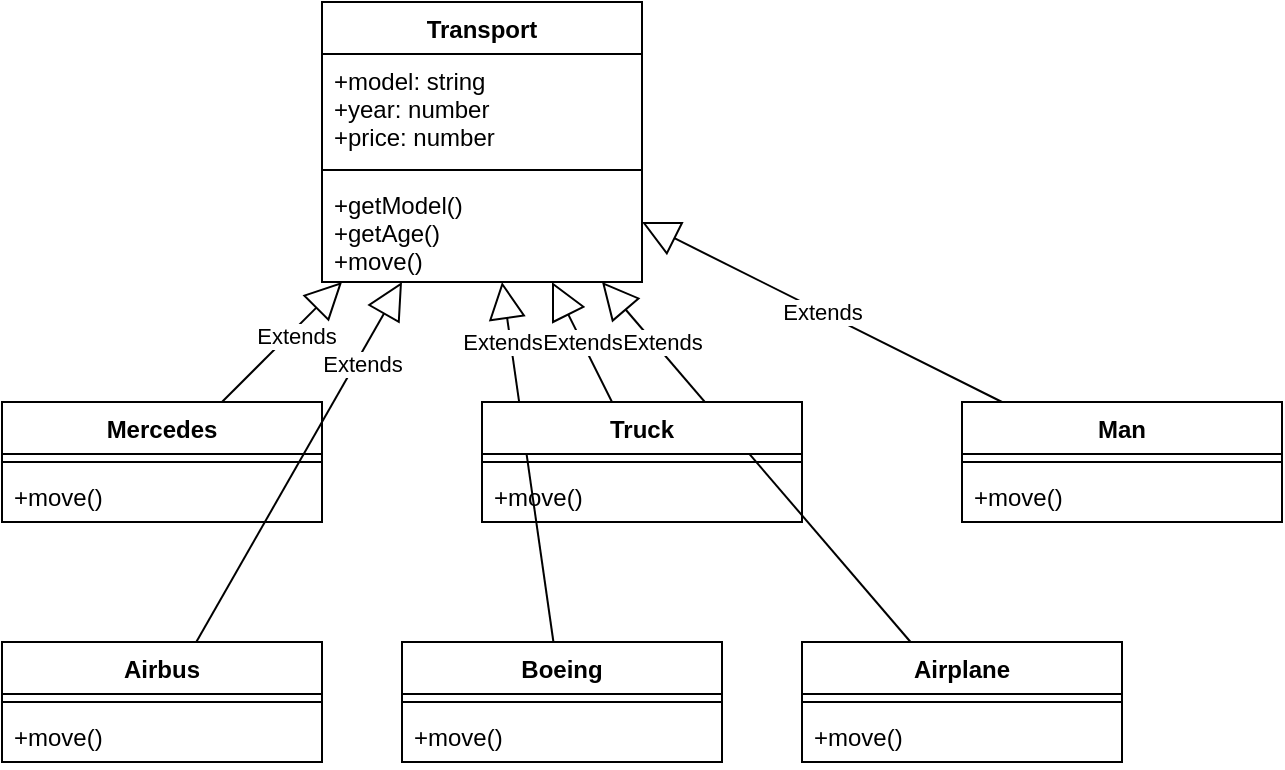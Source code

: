 <mxfile version="14.4.3" type="device"><diagram id="C5RBs43oDa-KdzZeNtuy" name="Page-1"><mxGraphModel dx="852" dy="494" grid="1" gridSize="10" guides="1" tooltips="1" connect="1" arrows="1" fold="1" page="1" pageScale="1" pageWidth="827" pageHeight="1169" math="0" shadow="0"><root><mxCell id="WIyWlLk6GJQsqaUBKTNV-0"/><mxCell id="WIyWlLk6GJQsqaUBKTNV-1" parent="WIyWlLk6GJQsqaUBKTNV-0"/><mxCell id="doc5ruwBWKz6CcdQ7igS-1" value="Transport" style="swimlane;fontStyle=1;align=center;verticalAlign=top;childLayout=stackLayout;horizontal=1;startSize=26;horizontalStack=0;resizeParent=1;resizeParentMax=0;resizeLast=0;collapsible=1;marginBottom=0;" vertex="1" parent="WIyWlLk6GJQsqaUBKTNV-1"><mxGeometry x="320" y="40" width="160" height="140" as="geometry"><mxRectangle x="120" y="560" width="90" height="26" as="alternateBounds"/></mxGeometry></mxCell><mxCell id="doc5ruwBWKz6CcdQ7igS-2" value="+model: string&#10;+year: number&#10;+price: number" style="text;strokeColor=none;fillColor=none;align=left;verticalAlign=top;spacingLeft=4;spacingRight=4;overflow=hidden;rotatable=0;points=[[0,0.5],[1,0.5]];portConstraint=eastwest;" vertex="1" parent="doc5ruwBWKz6CcdQ7igS-1"><mxGeometry y="26" width="160" height="54" as="geometry"/></mxCell><mxCell id="doc5ruwBWKz6CcdQ7igS-3" value="" style="line;strokeWidth=1;fillColor=none;align=left;verticalAlign=middle;spacingTop=-1;spacingLeft=3;spacingRight=3;rotatable=0;labelPosition=right;points=[];portConstraint=eastwest;" vertex="1" parent="doc5ruwBWKz6CcdQ7igS-1"><mxGeometry y="80" width="160" height="8" as="geometry"/></mxCell><mxCell id="doc5ruwBWKz6CcdQ7igS-4" value="+getModel()&#10;+getAge()&#10;+move()" style="text;strokeColor=none;fillColor=none;align=left;verticalAlign=top;spacingLeft=4;spacingRight=4;overflow=hidden;rotatable=0;points=[[0,0.5],[1,0.5]];portConstraint=eastwest;" vertex="1" parent="doc5ruwBWKz6CcdQ7igS-1"><mxGeometry y="88" width="160" height="52" as="geometry"/></mxCell><mxCell id="doc5ruwBWKz6CcdQ7igS-13" value="Man&#10;" style="swimlane;fontStyle=1;align=center;verticalAlign=top;childLayout=stackLayout;horizontal=1;startSize=26;horizontalStack=0;resizeParent=1;resizeParentMax=0;resizeLast=0;collapsible=1;marginBottom=0;" vertex="1" parent="WIyWlLk6GJQsqaUBKTNV-1"><mxGeometry x="640" y="240" width="160" height="60" as="geometry"><mxRectangle x="120" y="560" width="90" height="26" as="alternateBounds"/></mxGeometry></mxCell><mxCell id="doc5ruwBWKz6CcdQ7igS-14" value="" style="line;strokeWidth=1;fillColor=none;align=left;verticalAlign=middle;spacingTop=-1;spacingLeft=3;spacingRight=3;rotatable=0;labelPosition=right;points=[];portConstraint=eastwest;" vertex="1" parent="doc5ruwBWKz6CcdQ7igS-13"><mxGeometry y="26" width="160" height="8" as="geometry"/></mxCell><mxCell id="doc5ruwBWKz6CcdQ7igS-15" value="+move()" style="text;strokeColor=none;fillColor=none;align=left;verticalAlign=top;spacingLeft=4;spacingRight=4;overflow=hidden;rotatable=0;points=[[0,0.5],[1,0.5]];portConstraint=eastwest;" vertex="1" parent="doc5ruwBWKz6CcdQ7igS-13"><mxGeometry y="34" width="160" height="26" as="geometry"/></mxCell><mxCell id="doc5ruwBWKz6CcdQ7igS-16" value="Airbus&#10;" style="swimlane;fontStyle=1;align=center;verticalAlign=top;childLayout=stackLayout;horizontal=1;startSize=26;horizontalStack=0;resizeParent=1;resizeParentMax=0;resizeLast=0;collapsible=1;marginBottom=0;" vertex="1" parent="WIyWlLk6GJQsqaUBKTNV-1"><mxGeometry x="160" y="360" width="160" height="60" as="geometry"><mxRectangle x="120" y="560" width="90" height="26" as="alternateBounds"/></mxGeometry></mxCell><mxCell id="doc5ruwBWKz6CcdQ7igS-17" value="" style="line;strokeWidth=1;fillColor=none;align=left;verticalAlign=middle;spacingTop=-1;spacingLeft=3;spacingRight=3;rotatable=0;labelPosition=right;points=[];portConstraint=eastwest;" vertex="1" parent="doc5ruwBWKz6CcdQ7igS-16"><mxGeometry y="26" width="160" height="8" as="geometry"/></mxCell><mxCell id="doc5ruwBWKz6CcdQ7igS-18" value="+move()" style="text;strokeColor=none;fillColor=none;align=left;verticalAlign=top;spacingLeft=4;spacingRight=4;overflow=hidden;rotatable=0;points=[[0,0.5],[1,0.5]];portConstraint=eastwest;" vertex="1" parent="doc5ruwBWKz6CcdQ7igS-16"><mxGeometry y="34" width="160" height="26" as="geometry"/></mxCell><mxCell id="doc5ruwBWKz6CcdQ7igS-19" value="Boeing&#10;" style="swimlane;fontStyle=1;align=center;verticalAlign=top;childLayout=stackLayout;horizontal=1;startSize=26;horizontalStack=0;resizeParent=1;resizeParentMax=0;resizeLast=0;collapsible=1;marginBottom=0;" vertex="1" parent="WIyWlLk6GJQsqaUBKTNV-1"><mxGeometry x="360" y="360" width="160" height="60" as="geometry"><mxRectangle x="120" y="560" width="90" height="26" as="alternateBounds"/></mxGeometry></mxCell><mxCell id="doc5ruwBWKz6CcdQ7igS-20" value="" style="line;strokeWidth=1;fillColor=none;align=left;verticalAlign=middle;spacingTop=-1;spacingLeft=3;spacingRight=3;rotatable=0;labelPosition=right;points=[];portConstraint=eastwest;" vertex="1" parent="doc5ruwBWKz6CcdQ7igS-19"><mxGeometry y="26" width="160" height="8" as="geometry"/></mxCell><mxCell id="doc5ruwBWKz6CcdQ7igS-21" value="+move()" style="text;strokeColor=none;fillColor=none;align=left;verticalAlign=top;spacingLeft=4;spacingRight=4;overflow=hidden;rotatable=0;points=[[0,0.5],[1,0.5]];portConstraint=eastwest;" vertex="1" parent="doc5ruwBWKz6CcdQ7igS-19"><mxGeometry y="34" width="160" height="26" as="geometry"/></mxCell><mxCell id="doc5ruwBWKz6CcdQ7igS-22" value="Airplane" style="swimlane;fontStyle=1;align=center;verticalAlign=top;childLayout=stackLayout;horizontal=1;startSize=26;horizontalStack=0;resizeParent=1;resizeParentMax=0;resizeLast=0;collapsible=1;marginBottom=0;" vertex="1" parent="WIyWlLk6GJQsqaUBKTNV-1"><mxGeometry x="560" y="360" width="160" height="60" as="geometry"><mxRectangle x="120" y="560" width="90" height="26" as="alternateBounds"/></mxGeometry></mxCell><mxCell id="doc5ruwBWKz6CcdQ7igS-23" value="" style="line;strokeWidth=1;fillColor=none;align=left;verticalAlign=middle;spacingTop=-1;spacingLeft=3;spacingRight=3;rotatable=0;labelPosition=right;points=[];portConstraint=eastwest;" vertex="1" parent="doc5ruwBWKz6CcdQ7igS-22"><mxGeometry y="26" width="160" height="8" as="geometry"/></mxCell><mxCell id="doc5ruwBWKz6CcdQ7igS-24" value="+move()" style="text;strokeColor=none;fillColor=none;align=left;verticalAlign=top;spacingLeft=4;spacingRight=4;overflow=hidden;rotatable=0;points=[[0,0.5],[1,0.5]];portConstraint=eastwest;" vertex="1" parent="doc5ruwBWKz6CcdQ7igS-22"><mxGeometry y="34" width="160" height="26" as="geometry"/></mxCell><mxCell id="doc5ruwBWKz6CcdQ7igS-29" value="Extends" style="endArrow=block;endSize=16;endFill=0;html=1;" edge="1" parent="WIyWlLk6GJQsqaUBKTNV-1" source="doc5ruwBWKz6CcdQ7igS-13" target="doc5ruwBWKz6CcdQ7igS-1"><mxGeometry width="160" relative="1" as="geometry"><mxPoint x="550" y="730" as="sourcePoint"/><mxPoint x="710" y="730" as="targetPoint"/></mxGeometry></mxCell><mxCell id="doc5ruwBWKz6CcdQ7igS-30" value="Extends" style="endArrow=block;endSize=16;endFill=0;html=1;" edge="1" parent="WIyWlLk6GJQsqaUBKTNV-1" source="doc5ruwBWKz6CcdQ7igS-6" target="doc5ruwBWKz6CcdQ7igS-1"><mxGeometry x="0.177" y="-3" width="160" relative="1" as="geometry"><mxPoint x="220" y="890" as="sourcePoint"/><mxPoint x="380" y="890" as="targetPoint"/><mxPoint as="offset"/></mxGeometry></mxCell><mxCell id="doc5ruwBWKz6CcdQ7igS-31" value="Extends" style="endArrow=block;endSize=16;endFill=0;html=1;" edge="1" parent="WIyWlLk6GJQsqaUBKTNV-1" source="doc5ruwBWKz6CcdQ7igS-19" target="doc5ruwBWKz6CcdQ7igS-1"><mxGeometry x="0.673" y="4" width="160" relative="1" as="geometry"><mxPoint x="330" y="880" as="sourcePoint"/><mxPoint x="490" y="880" as="targetPoint"/><mxPoint as="offset"/></mxGeometry></mxCell><mxCell id="doc5ruwBWKz6CcdQ7igS-32" value="Extends" style="endArrow=block;endSize=16;endFill=0;html=1;" edge="1" parent="WIyWlLk6GJQsqaUBKTNV-1" source="doc5ruwBWKz6CcdQ7igS-22" target="doc5ruwBWKz6CcdQ7igS-1"><mxGeometry x="0.643" y="-3" width="160" relative="1" as="geometry"><mxPoint x="500" y="870" as="sourcePoint"/><mxPoint x="660" y="870" as="targetPoint"/><mxPoint as="offset"/></mxGeometry></mxCell><mxCell id="doc5ruwBWKz6CcdQ7igS-6" value="Mercedes&#10;" style="swimlane;fontStyle=1;align=center;verticalAlign=top;childLayout=stackLayout;horizontal=1;startSize=26;horizontalStack=0;resizeParent=1;resizeParentMax=0;resizeLast=0;collapsible=1;marginBottom=0;" vertex="1" parent="WIyWlLk6GJQsqaUBKTNV-1"><mxGeometry x="160" y="240" width="160" height="60" as="geometry"><mxRectangle x="120" y="560" width="90" height="26" as="alternateBounds"/></mxGeometry></mxCell><mxCell id="doc5ruwBWKz6CcdQ7igS-8" value="" style="line;strokeWidth=1;fillColor=none;align=left;verticalAlign=middle;spacingTop=-1;spacingLeft=3;spacingRight=3;rotatable=0;labelPosition=right;points=[];portConstraint=eastwest;" vertex="1" parent="doc5ruwBWKz6CcdQ7igS-6"><mxGeometry y="26" width="160" height="8" as="geometry"/></mxCell><mxCell id="doc5ruwBWKz6CcdQ7igS-9" value="+move()" style="text;strokeColor=none;fillColor=none;align=left;verticalAlign=top;spacingLeft=4;spacingRight=4;overflow=hidden;rotatable=0;points=[[0,0.5],[1,0.5]];portConstraint=eastwest;" vertex="1" parent="doc5ruwBWKz6CcdQ7igS-6"><mxGeometry y="34" width="160" height="26" as="geometry"/></mxCell><mxCell id="doc5ruwBWKz6CcdQ7igS-33" value="Extends" style="endArrow=block;endSize=16;endFill=0;html=1;" edge="1" parent="WIyWlLk6GJQsqaUBKTNV-1" source="doc5ruwBWKz6CcdQ7igS-16" target="doc5ruwBWKz6CcdQ7igS-1"><mxGeometry x="0.569" y="-2" width="160" relative="1" as="geometry"><mxPoint x="207.407" y="890" as="sourcePoint"/><mxPoint x="382.716" y="180" as="targetPoint"/><mxPoint y="1" as="offset"/></mxGeometry></mxCell><mxCell id="doc5ruwBWKz6CcdQ7igS-41" value="Truck&#10;" style="swimlane;fontStyle=1;align=center;verticalAlign=top;childLayout=stackLayout;horizontal=1;startSize=26;horizontalStack=0;resizeParent=1;resizeParentMax=0;resizeLast=0;collapsible=1;marginBottom=0;" vertex="1" parent="WIyWlLk6GJQsqaUBKTNV-1"><mxGeometry x="400" y="240" width="160" height="60" as="geometry"><mxRectangle x="120" y="560" width="90" height="26" as="alternateBounds"/></mxGeometry></mxCell><mxCell id="doc5ruwBWKz6CcdQ7igS-42" value="" style="line;strokeWidth=1;fillColor=none;align=left;verticalAlign=middle;spacingTop=-1;spacingLeft=3;spacingRight=3;rotatable=0;labelPosition=right;points=[];portConstraint=eastwest;" vertex="1" parent="doc5ruwBWKz6CcdQ7igS-41"><mxGeometry y="26" width="160" height="8" as="geometry"/></mxCell><mxCell id="doc5ruwBWKz6CcdQ7igS-43" value="+move()" style="text;strokeColor=none;fillColor=none;align=left;verticalAlign=top;spacingLeft=4;spacingRight=4;overflow=hidden;rotatable=0;points=[[0,0.5],[1,0.5]];portConstraint=eastwest;" vertex="1" parent="doc5ruwBWKz6CcdQ7igS-41"><mxGeometry y="34" width="160" height="26" as="geometry"/></mxCell><mxCell id="doc5ruwBWKz6CcdQ7igS-44" value="Extends" style="endArrow=block;endSize=16;endFill=0;html=1;" edge="1" parent="WIyWlLk6GJQsqaUBKTNV-1" source="doc5ruwBWKz6CcdQ7igS-41" target="doc5ruwBWKz6CcdQ7igS-1"><mxGeometry width="160" relative="1" as="geometry"><mxPoint x="420" y="220" as="sourcePoint"/><mxPoint x="580" y="220" as="targetPoint"/></mxGeometry></mxCell></root></mxGraphModel></diagram></mxfile>